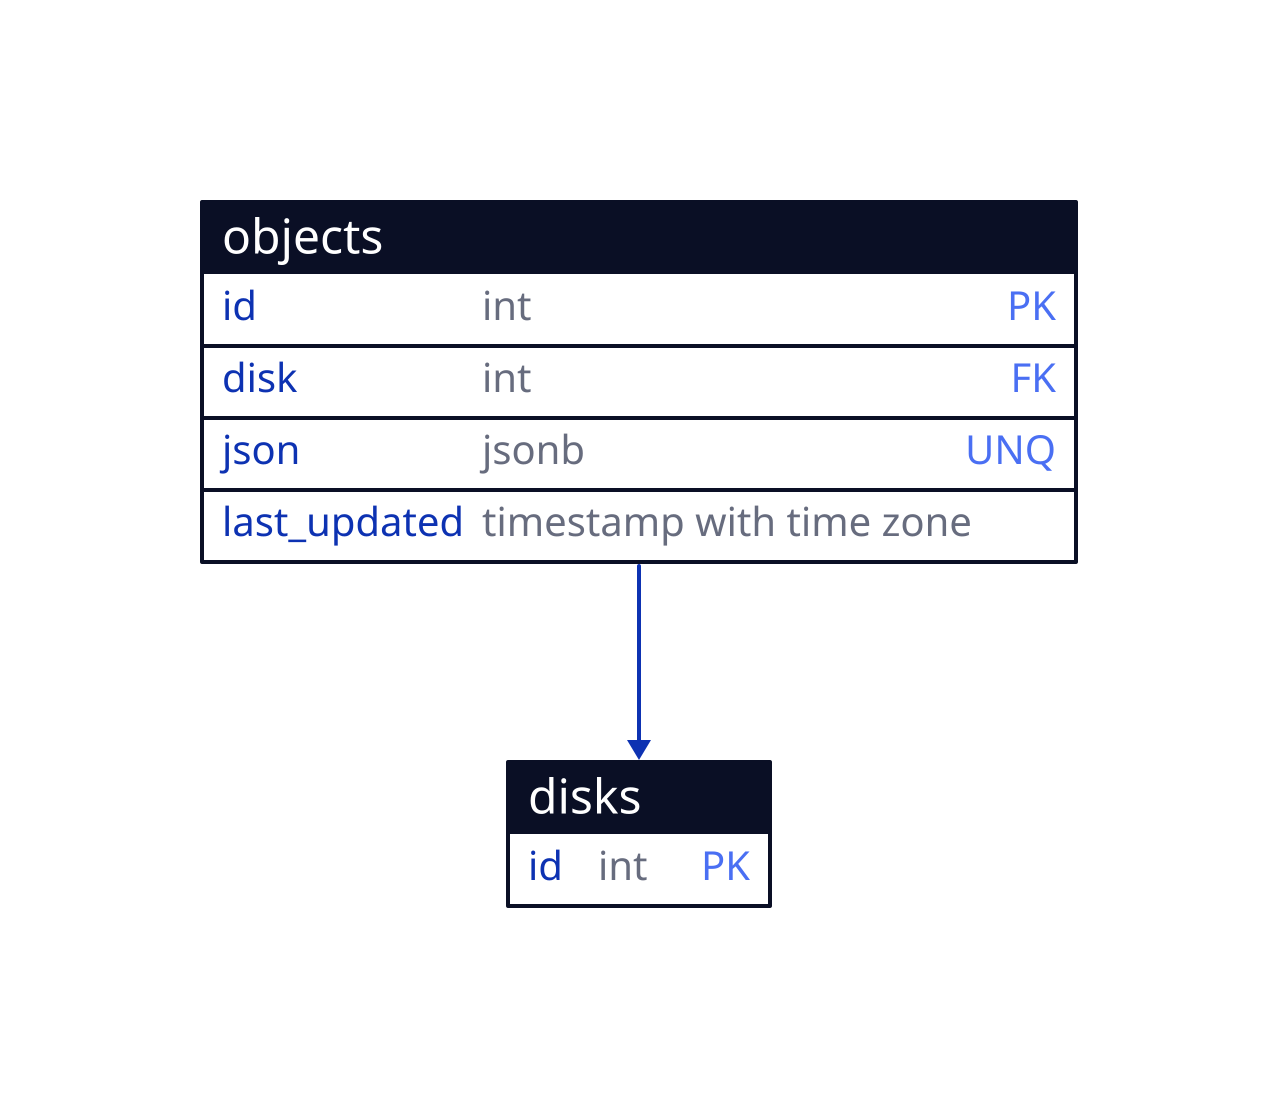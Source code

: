 objects: {
  shape: sql_table
  id: int {constraint: primary_key}
  disk: int {constraint: foreign_key}

  json: jsonb {constraint: unique}
  last_updated: timestamp with time zone
}

disks: {
  shape: sql_table
  id: int {constraint: primary_key}
}

objects.disk -> disks.id
